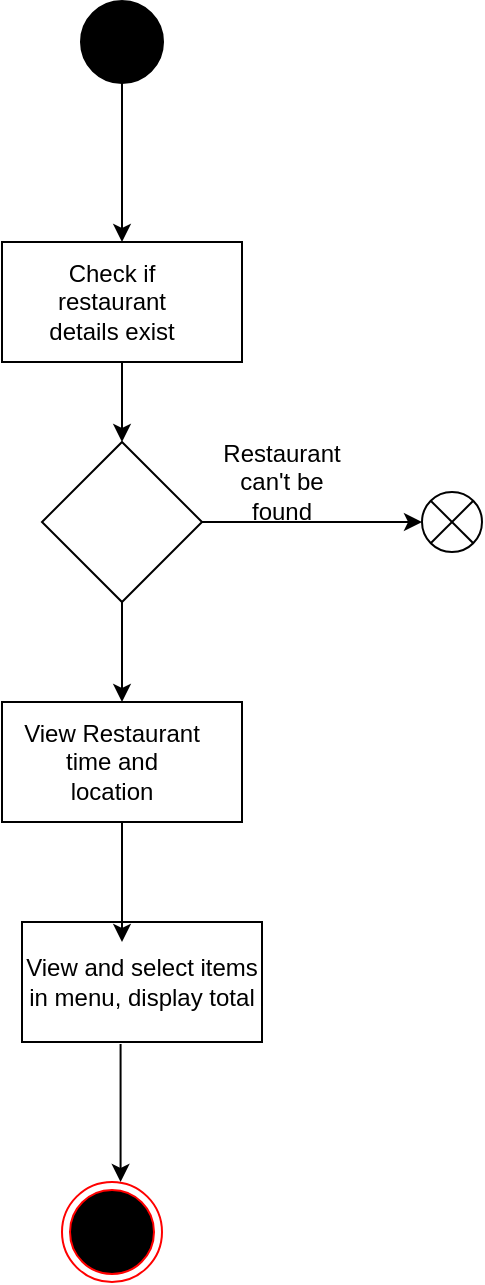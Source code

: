 <mxfile version="14.6.5" type="github">
  <diagram id="xvDF4CA7uZGOZf5L9Um-" name="Page-1">
    <mxGraphModel dx="1117" dy="624" grid="1" gridSize="10" guides="1" tooltips="1" connect="1" arrows="1" fold="1" page="1" pageScale="1" pageWidth="850" pageHeight="1100" math="0" shadow="0">
      <root>
        <mxCell id="0" />
        <mxCell id="1" parent="0" />
        <mxCell id="VcrspK5L3RqC83KgqhSb-19" value="" style="rounded=0;whiteSpace=wrap;html=1;" vertex="1" parent="1">
          <mxGeometry x="60" y="140" width="120" height="60" as="geometry" />
        </mxCell>
        <mxCell id="VcrspK5L3RqC83KgqhSb-1" value="" style="shape=ellipse;html=1;fillColor=#000000;strokeWidth=2;verticalLabelPosition=bottom;verticalAlignment=top;perimeter=ellipsePerimeter;" vertex="1" parent="1">
          <mxGeometry x="100" y="20" width="40" height="40" as="geometry" />
        </mxCell>
        <mxCell id="VcrspK5L3RqC83KgqhSb-4" value="Check if restaurant details exist" style="text;html=1;strokeColor=none;fillColor=none;align=center;verticalAlign=middle;whiteSpace=wrap;rounded=0;" vertex="1" parent="1">
          <mxGeometry x="80" y="145" width="70" height="50" as="geometry" />
        </mxCell>
        <mxCell id="VcrspK5L3RqC83KgqhSb-5" value="" style="rhombus;whiteSpace=wrap;html=1;" vertex="1" parent="1">
          <mxGeometry x="80" y="240" width="80" height="80" as="geometry" />
        </mxCell>
        <mxCell id="VcrspK5L3RqC83KgqhSb-6" value="" style="endArrow=classic;html=1;exitX=0.5;exitY=1;exitDx=0;exitDy=0;entryX=0.5;entryY=0;entryDx=0;entryDy=0;" edge="1" parent="1" source="VcrspK5L3RqC83KgqhSb-19" target="VcrspK5L3RqC83KgqhSb-5">
          <mxGeometry width="50" height="50" relative="1" as="geometry">
            <mxPoint x="120" y="200" as="sourcePoint" />
            <mxPoint x="430" y="190" as="targetPoint" />
          </mxGeometry>
        </mxCell>
        <mxCell id="VcrspK5L3RqC83KgqhSb-9" value="&lt;br&gt;" style="text;html=1;strokeColor=none;fillColor=none;align=center;verticalAlign=middle;whiteSpace=wrap;rounded=0;" vertex="1" parent="1">
          <mxGeometry x="100" y="270" width="40" height="20" as="geometry" />
        </mxCell>
        <mxCell id="VcrspK5L3RqC83KgqhSb-10" value="" style="endArrow=classic;html=1;exitX=1;exitY=0.5;exitDx=0;exitDy=0;" edge="1" parent="1" source="VcrspK5L3RqC83KgqhSb-5">
          <mxGeometry width="50" height="50" relative="1" as="geometry">
            <mxPoint x="380" y="230" as="sourcePoint" />
            <mxPoint x="270" y="280" as="targetPoint" />
          </mxGeometry>
        </mxCell>
        <mxCell id="VcrspK5L3RqC83KgqhSb-12" value="Restaurant can&#39;t be found" style="text;html=1;strokeColor=none;fillColor=none;align=center;verticalAlign=middle;whiteSpace=wrap;rounded=0;" vertex="1" parent="1">
          <mxGeometry x="180" y="250" width="40" height="20" as="geometry" />
        </mxCell>
        <mxCell id="VcrspK5L3RqC83KgqhSb-13" value="" style="shape=sumEllipse;perimeter=ellipsePerimeter;whiteSpace=wrap;html=1;backgroundOutline=1;" vertex="1" parent="1">
          <mxGeometry x="270" y="265" width="30" height="30" as="geometry" />
        </mxCell>
        <mxCell id="VcrspK5L3RqC83KgqhSb-14" value="" style="endArrow=classic;html=1;exitX=0.5;exitY=1;exitDx=0;exitDy=0;entryX=0.5;entryY=0;entryDx=0;entryDy=0;" edge="1" parent="1" source="VcrspK5L3RqC83KgqhSb-1" target="VcrspK5L3RqC83KgqhSb-19">
          <mxGeometry width="50" height="50" relative="1" as="geometry">
            <mxPoint x="380" y="210" as="sourcePoint" />
            <mxPoint x="120" y="120" as="targetPoint" />
          </mxGeometry>
        </mxCell>
        <mxCell id="VcrspK5L3RqC83KgqhSb-15" value="" style="endArrow=classic;html=1;exitX=0.5;exitY=1;exitDx=0;exitDy=0;entryX=0.5;entryY=0;entryDx=0;entryDy=0;" edge="1" parent="1" source="VcrspK5L3RqC83KgqhSb-5" target="VcrspK5L3RqC83KgqhSb-23">
          <mxGeometry width="50" height="50" relative="1" as="geometry">
            <mxPoint x="380" y="210" as="sourcePoint" />
            <mxPoint x="120" y="350" as="targetPoint" />
          </mxGeometry>
        </mxCell>
        <mxCell id="VcrspK5L3RqC83KgqhSb-17" value="" style="rounded=0;whiteSpace=wrap;html=1;" vertex="1" parent="1">
          <mxGeometry x="70" y="480" width="120" height="60" as="geometry" />
        </mxCell>
        <mxCell id="VcrspK5L3RqC83KgqhSb-18" value="View and select items in menu, display total" style="text;html=1;strokeColor=none;fillColor=none;align=center;verticalAlign=middle;whiteSpace=wrap;rounded=0;" vertex="1" parent="1">
          <mxGeometry x="70" y="500" width="120" height="20" as="geometry" />
        </mxCell>
        <mxCell id="VcrspK5L3RqC83KgqhSb-20" value="" style="endArrow=classic;html=1;" edge="1" parent="1">
          <mxGeometry width="50" height="50" relative="1" as="geometry">
            <mxPoint x="119.29" y="541" as="sourcePoint" />
            <mxPoint x="119.29" y="610" as="targetPoint" />
          </mxGeometry>
        </mxCell>
        <mxCell id="VcrspK5L3RqC83KgqhSb-21" value="" style="ellipse;html=1;shape=endState;fillColor=#000000;strokeColor=#ff0000;" vertex="1" parent="1">
          <mxGeometry x="90" y="610" width="50" height="50" as="geometry" />
        </mxCell>
        <mxCell id="VcrspK5L3RqC83KgqhSb-23" value="" style="rounded=0;whiteSpace=wrap;html=1;" vertex="1" parent="1">
          <mxGeometry x="60" y="370" width="120" height="60" as="geometry" />
        </mxCell>
        <mxCell id="VcrspK5L3RqC83KgqhSb-24" value="" style="endArrow=classic;html=1;exitX=0.5;exitY=1;exitDx=0;exitDy=0;" edge="1" parent="1" source="VcrspK5L3RqC83KgqhSb-23">
          <mxGeometry width="50" height="50" relative="1" as="geometry">
            <mxPoint x="430" y="550" as="sourcePoint" />
            <mxPoint x="120" y="490" as="targetPoint" />
          </mxGeometry>
        </mxCell>
        <mxCell id="VcrspK5L3RqC83KgqhSb-27" value="View Restaurant time and location" style="text;html=1;strokeColor=none;fillColor=none;align=center;verticalAlign=middle;whiteSpace=wrap;rounded=0;" vertex="1" parent="1">
          <mxGeometry x="70" y="390" width="90" height="20" as="geometry" />
        </mxCell>
      </root>
    </mxGraphModel>
  </diagram>
</mxfile>
